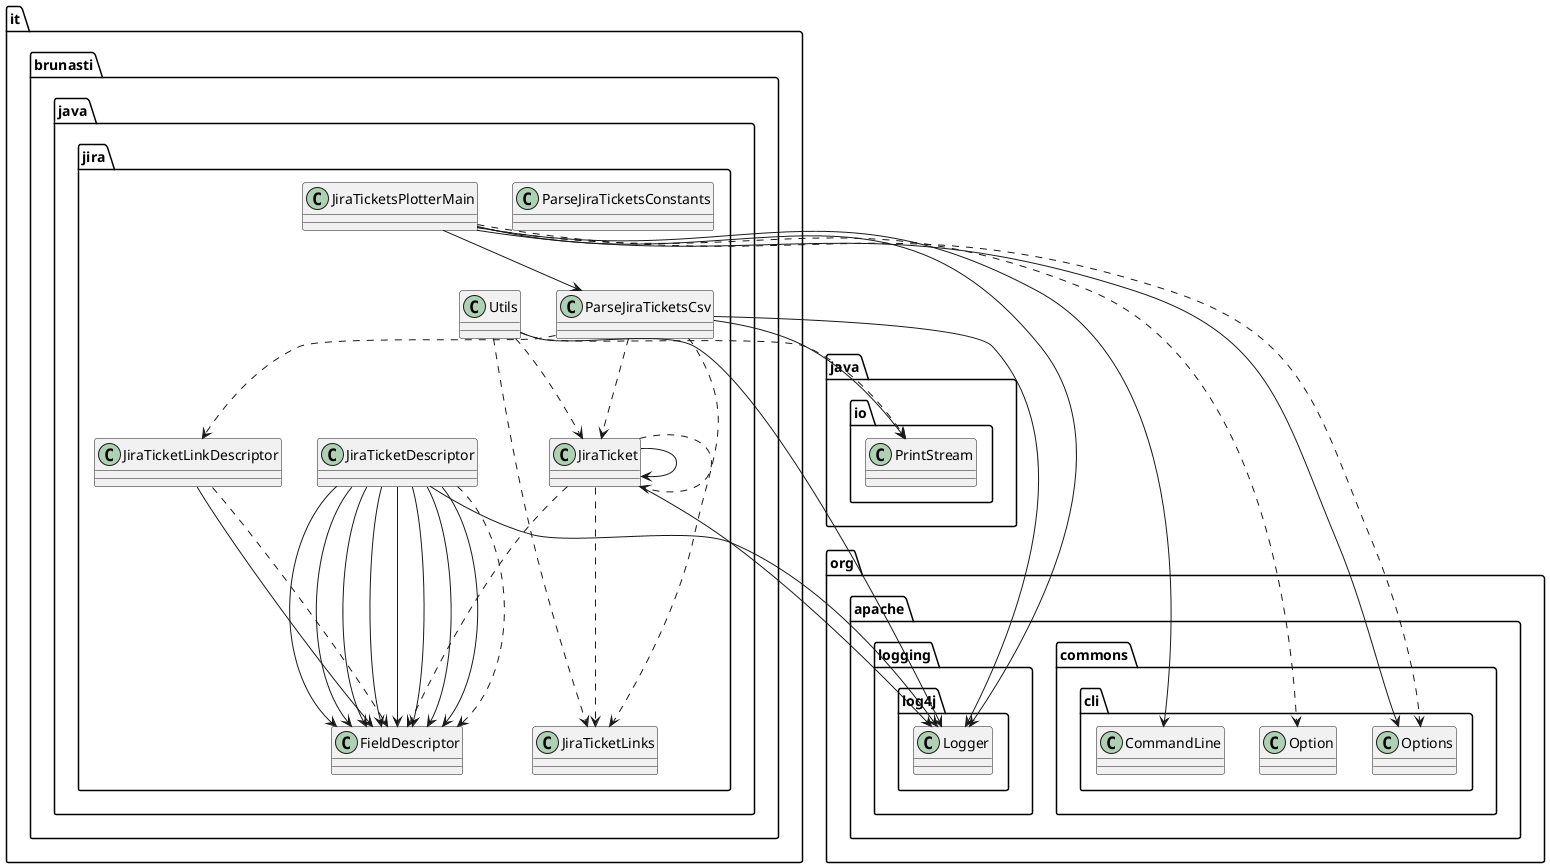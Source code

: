 @startuml
'https://plantuml.com/class-diagram

' GENERATE CLASS DIAGRAM ===========
' Generator       : it.brunasti.java.diagrammer.ClassDiagrammer
' Path            : [/Users/paolobrunasti/Work/Mine/jiraplotter/target/classes/]
' Configuration   : [/Users/paolobrunasti/Work/Mine/jiraplotter/docs/config.json]
' Generated at    : Tue Apr 23 13:42:59 CEST 2024



' CLASSES =======
class it.brunasti.java.jira.ParseJiraTicketsConstants
class it.brunasti.java.jira.JiraTicketsPlotterMain
class it.brunasti.java.jira.Utils
class it.brunasti.java.jira.JiraTicketLinkDescriptor
class it.brunasti.java.jira.FieldDescriptor
class it.brunasti.java.jira.ParseJiraTicketsCsv
class it.brunasti.java.jira.JiraTicket
class it.brunasti.java.jira.JiraTicketDescriptor
class it.brunasti.java.jira.JiraTicketLinks

' INHERITANCES =======

' IMPLEMENT INTERFACE =======

' FIELDS =======
it.brunasti.java.jira.JiraTicketsPlotterMain --> org.apache.commons.cli.CommandLine
it.brunasti.java.jira.JiraTicketsPlotterMain --> org.apache.logging.log4j.Logger
it.brunasti.java.jira.JiraTicketsPlotterMain --> it.brunasti.java.jira.ParseJiraTicketsCsv
it.brunasti.java.jira.JiraTicketsPlotterMain --> org.apache.commons.cli.Options
it.brunasti.java.jira.Utils --> org.apache.logging.log4j.Logger
it.brunasti.java.jira.JiraTicketLinkDescriptor --> it.brunasti.java.jira.FieldDescriptor
it.brunasti.java.jira.ParseJiraTicketsCsv --> org.apache.logging.log4j.Logger
it.brunasti.java.jira.ParseJiraTicketsCsv --> java.io.PrintStream
it.brunasti.java.jira.JiraTicket --> org.apache.logging.log4j.Logger
it.brunasti.java.jira.JiraTicket --> it.brunasti.java.jira.JiraTicket
it.brunasti.java.jira.JiraTicketDescriptor --> org.apache.logging.log4j.Logger
it.brunasti.java.jira.JiraTicketDescriptor --> it.brunasti.java.jira.FieldDescriptor
it.brunasti.java.jira.JiraTicketDescriptor --> it.brunasti.java.jira.FieldDescriptor
it.brunasti.java.jira.JiraTicketDescriptor --> it.brunasti.java.jira.FieldDescriptor
it.brunasti.java.jira.JiraTicketDescriptor --> it.brunasti.java.jira.FieldDescriptor
it.brunasti.java.jira.JiraTicketDescriptor --> it.brunasti.java.jira.FieldDescriptor
it.brunasti.java.jira.JiraTicketDescriptor --> it.brunasti.java.jira.FieldDescriptor
it.brunasti.java.jira.JiraTicketDescriptor --> it.brunasti.java.jira.FieldDescriptor
it.brunasti.java.jira.JiraTicketDescriptor --> it.brunasti.java.jira.FieldDescriptor

' USES =======
it.brunasti.java.jira.JiraTicketsPlotterMain ..> org.apache.commons.cli.Option
it.brunasti.java.jira.JiraTicketsPlotterMain ..> org.apache.commons.cli.Options
it.brunasti.java.jira.Utils ..> java.io.PrintStream
it.brunasti.java.jira.Utils ..> it.brunasti.java.jira.JiraTicket
it.brunasti.java.jira.Utils ..> it.brunasti.java.jira.JiraTicketLinks
it.brunasti.java.jira.JiraTicketLinkDescriptor ..> it.brunasti.java.jira.FieldDescriptor
it.brunasti.java.jira.ParseJiraTicketsCsv ..> it.brunasti.java.jira.JiraTicket
it.brunasti.java.jira.ParseJiraTicketsCsv ..> it.brunasti.java.jira.JiraTicketLinkDescriptor
it.brunasti.java.jira.ParseJiraTicketsCsv ..> it.brunasti.java.jira.JiraTicketLinks
it.brunasti.java.jira.JiraTicket ..> it.brunasti.java.jira.FieldDescriptor
it.brunasti.java.jira.JiraTicket ..> it.brunasti.java.jira.JiraTicket
it.brunasti.java.jira.JiraTicket ..> it.brunasti.java.jira.JiraTicketLinks
it.brunasti.java.jira.JiraTicketDescriptor ..> it.brunasti.java.jira.FieldDescriptor

' IMPORTS =======
' Java Files Path : 


@enduml
